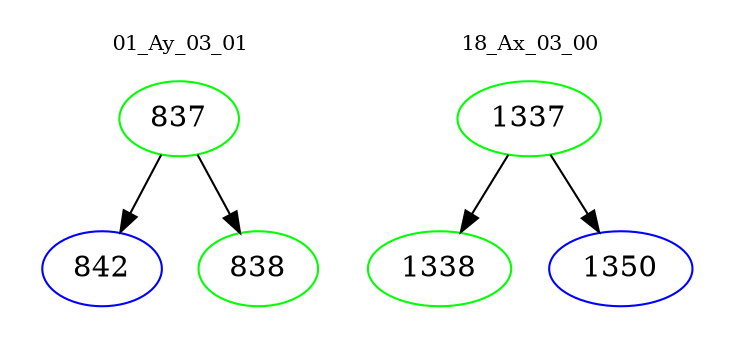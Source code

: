 digraph{
subgraph cluster_0 {
color = white
label = "01_Ay_03_01";
fontsize=10;
T0_837 [label="837", color="green"]
T0_837 -> T0_842 [color="black"]
T0_842 [label="842", color="blue"]
T0_837 -> T0_838 [color="black"]
T0_838 [label="838", color="green"]
}
subgraph cluster_1 {
color = white
label = "18_Ax_03_00";
fontsize=10;
T1_1337 [label="1337", color="green"]
T1_1337 -> T1_1338 [color="black"]
T1_1338 [label="1338", color="green"]
T1_1337 -> T1_1350 [color="black"]
T1_1350 [label="1350", color="blue"]
}
}

